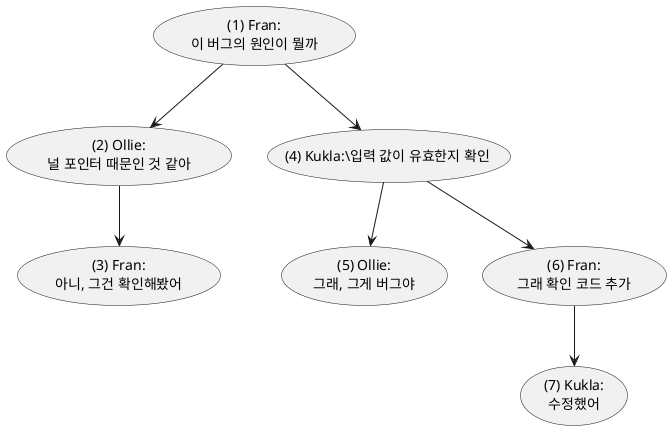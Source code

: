 @startuml
top to bottom direction
usecase "(1) Fran:\n이 버그의 원인이 뭘까" as 1
usecase "(2) Ollie:\n널 포인터 때문인 것 같아" as 2
usecase "(3) Fran:\n아니, 그건 확인해봤어" as 3
usecase "(4) Kukla:\입력 값이 유효한지 확인" as 4
usecase "(5) Ollie:\n그래, 그게 버그야" as 5
usecase "(6) Fran:\n그래 확인 코드 추가" as 6
usecase "(7) Kukla:\n수정했어" as 7

1 --> 2
1 --> 4
2 --> 3
4 --> 5
4 --> 6
6 --> 7
@enduml